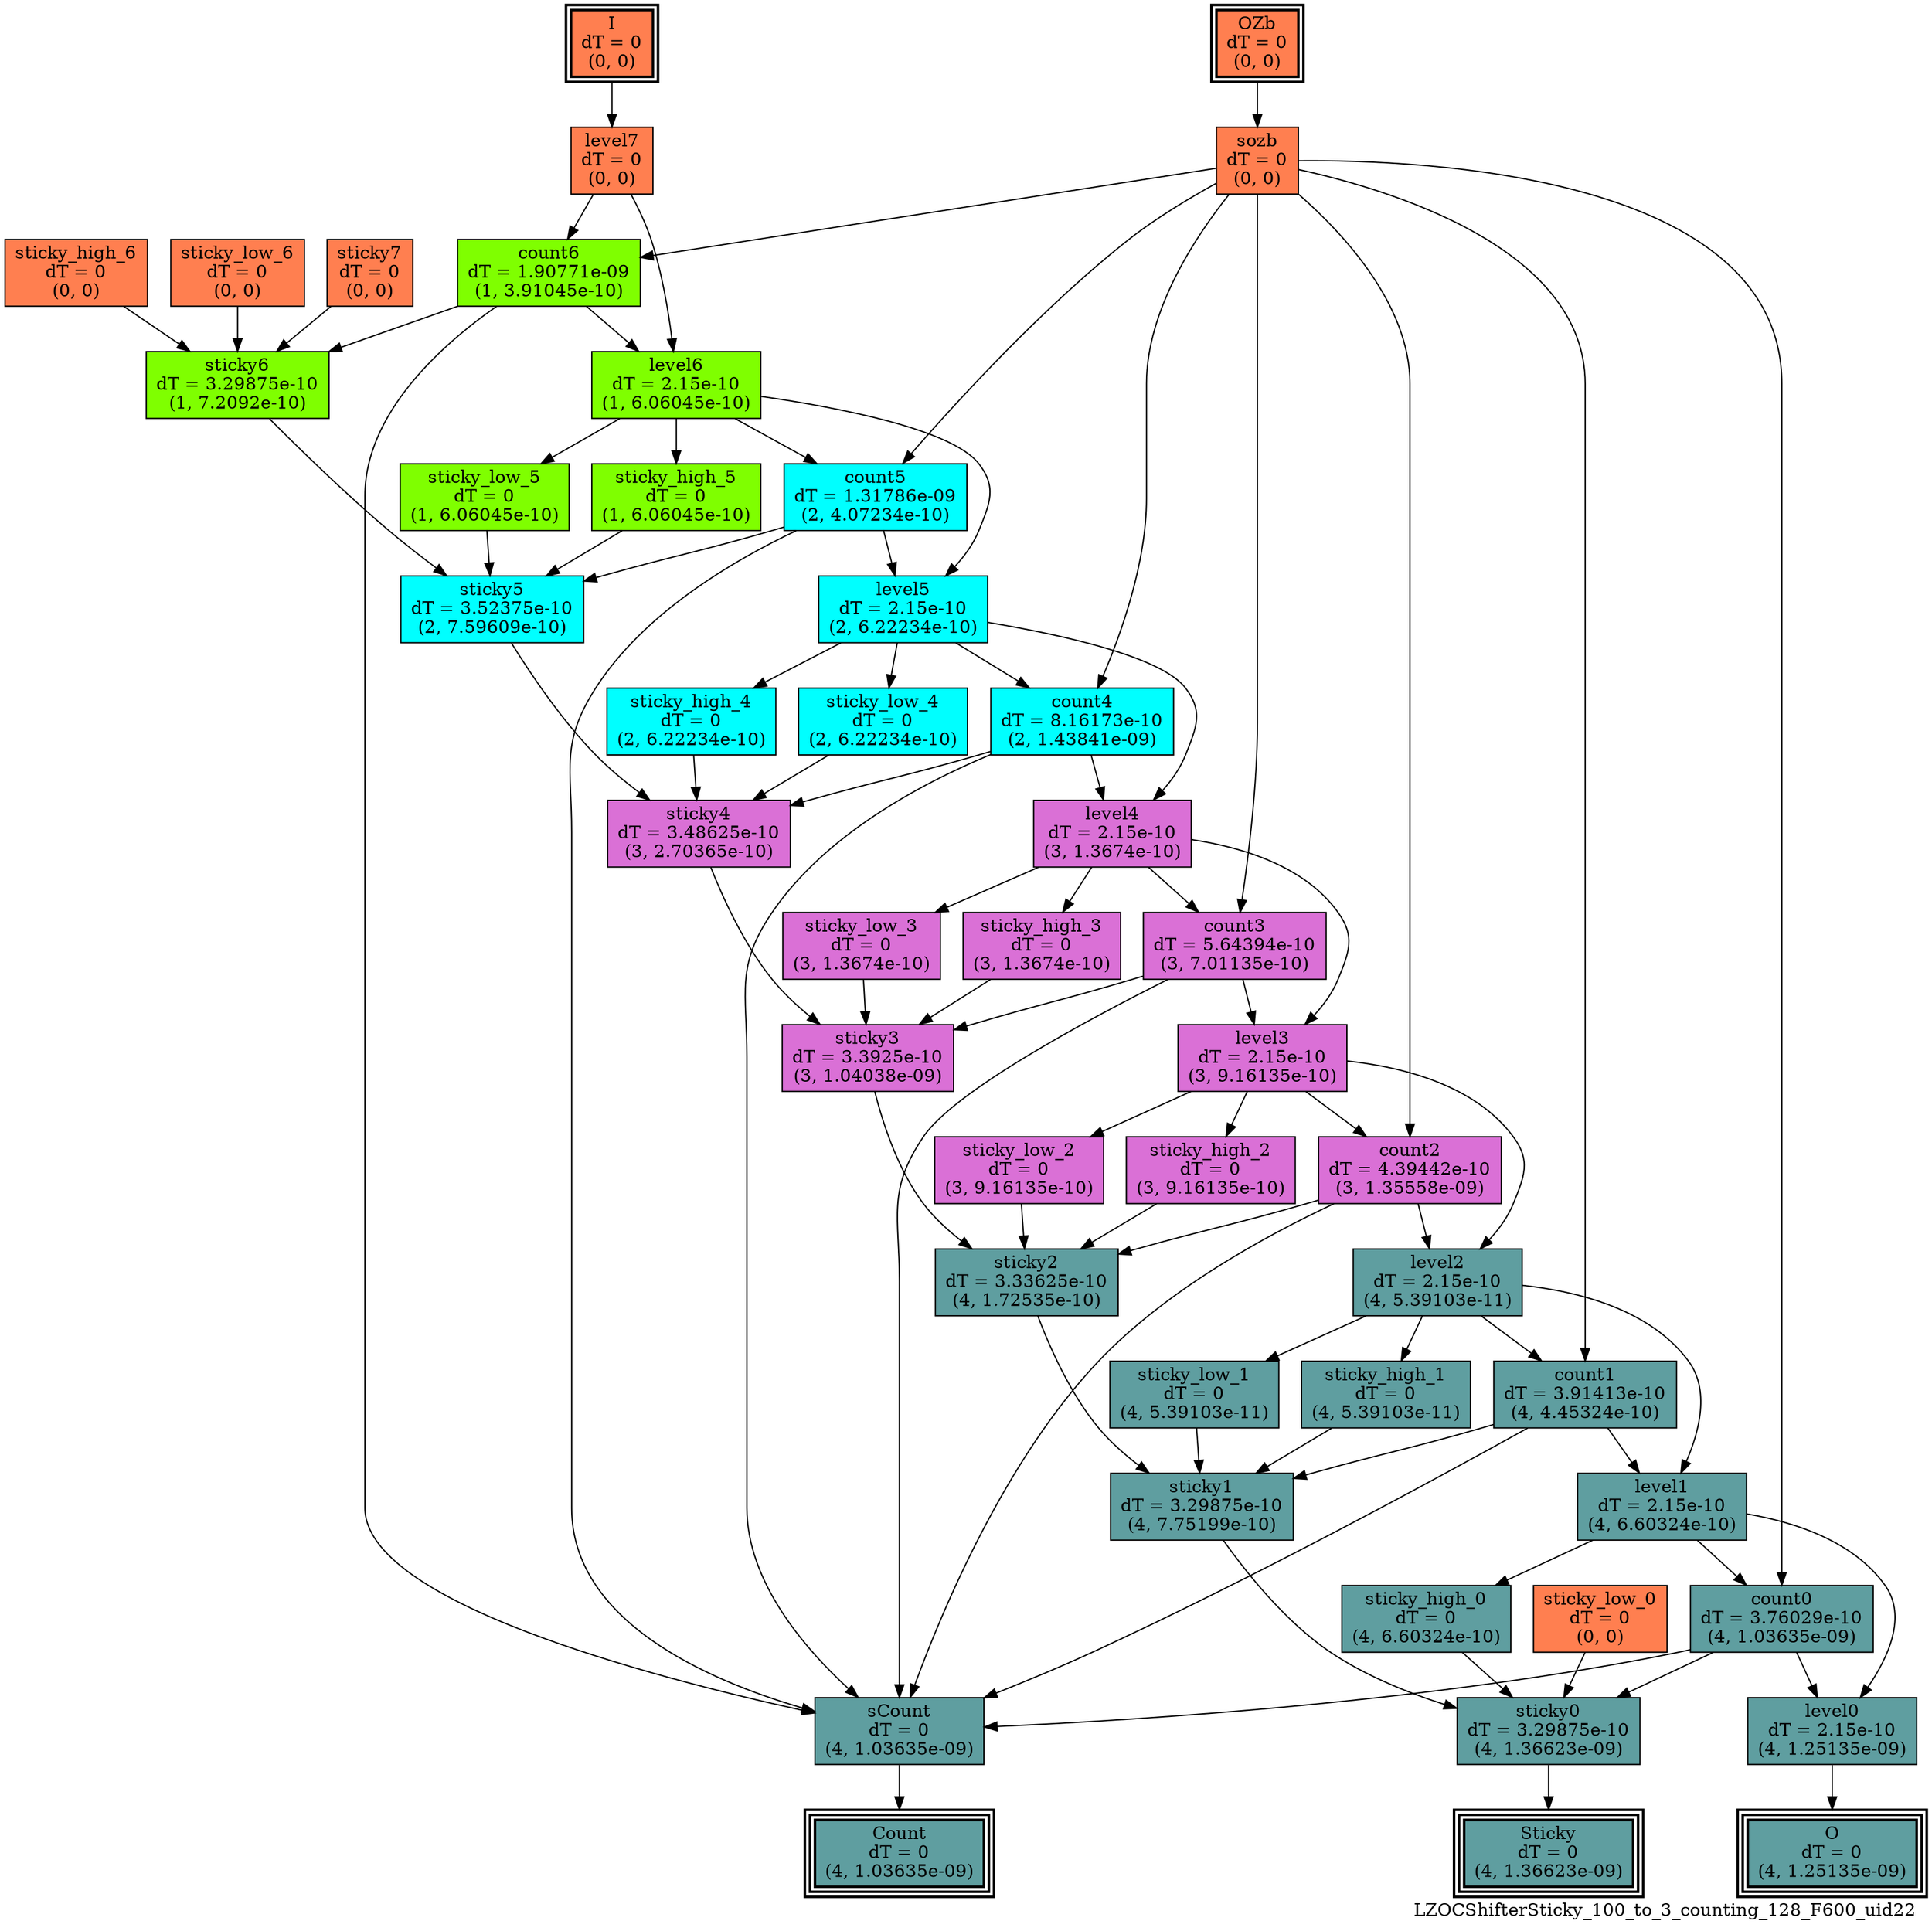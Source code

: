 digraph LZOCShifterSticky_100_to_3_counting_128_F600_uid22
{
	//graph drawing options
	label=LZOCShifterSticky_100_to_3_counting_128_F600_uid22;
	labelloc=bottom;
	labeljust=right;
	ratio=auto;
	nodesep=0.25;
	ranksep=0.5;

	//input/output signals of operator LZOCShifterSticky_100_to_3_counting_128_F600_uid22
	I__LZOCShifterSticky_100_to_3_counting_128_F600_uid22 [ label="I\ndT = 0\n(0, 0)", shape=box, color=black, style="bold, filled", fillcolor=coral, peripheries=2 ];
	OZb__LZOCShifterSticky_100_to_3_counting_128_F600_uid22 [ label="OZb\ndT = 0\n(0, 0)", shape=box, color=black, style="bold, filled", fillcolor=coral, peripheries=2 ];
	Count__LZOCShifterSticky_100_to_3_counting_128_F600_uid22 [ label="Count\ndT = 0\n(4, 1.03635e-09)", shape=box, color=black, style="bold, filled", fillcolor=cadetblue, peripheries=3 ];
	O__LZOCShifterSticky_100_to_3_counting_128_F600_uid22 [ label="O\ndT = 0\n(4, 1.25135e-09)", shape=box, color=black, style="bold, filled", fillcolor=cadetblue, peripheries=3 ];
	Sticky__LZOCShifterSticky_100_to_3_counting_128_F600_uid22 [ label="Sticky\ndT = 0\n(4, 1.36623e-09)", shape=box, color=black, style="bold, filled", fillcolor=cadetblue, peripheries=3 ];
	{rank=same I__LZOCShifterSticky_100_to_3_counting_128_F600_uid22, OZb__LZOCShifterSticky_100_to_3_counting_128_F600_uid22};
	{rank=same Count__LZOCShifterSticky_100_to_3_counting_128_F600_uid22, O__LZOCShifterSticky_100_to_3_counting_128_F600_uid22, Sticky__LZOCShifterSticky_100_to_3_counting_128_F600_uid22};
	//internal signals of operator LZOCShifterSticky_100_to_3_counting_128_F600_uid22
	level7__LZOCShifterSticky_100_to_3_counting_128_F600_uid22 [ label="level7\ndT = 0\n(0, 0)", shape=box, color=black, style=filled, fillcolor=coral, peripheries=1 ];
	sozb__LZOCShifterSticky_100_to_3_counting_128_F600_uid22 [ label="sozb\ndT = 0\n(0, 0)", shape=box, color=black, style=filled, fillcolor=coral, peripheries=1 ];
	sticky7__LZOCShifterSticky_100_to_3_counting_128_F600_uid22 [ label="sticky7\ndT = 0\n(0, 0)", shape=box, color=black, style=filled, fillcolor=coral, peripheries=1 ];
	count6__LZOCShifterSticky_100_to_3_counting_128_F600_uid22 [ label="count6\ndT = 1.90771e-09\n(1, 3.91045e-10)", shape=box, color=black, style=filled, fillcolor=chartreuse, peripheries=1 ];
	level6__LZOCShifterSticky_100_to_3_counting_128_F600_uid22 [ label="level6\ndT = 2.15e-10\n(1, 6.06045e-10)", shape=box, color=black, style=filled, fillcolor=chartreuse, peripheries=1 ];
	sticky_high_6__LZOCShifterSticky_100_to_3_counting_128_F600_uid22 [ label="sticky_high_6\ndT = 0\n(0, 0)", shape=box, color=black, style=filled, fillcolor=coral, peripheries=1 ];
	sticky_low_6__LZOCShifterSticky_100_to_3_counting_128_F600_uid22 [ label="sticky_low_6\ndT = 0\n(0, 0)", shape=box, color=black, style=filled, fillcolor=coral, peripheries=1 ];
	sticky6__LZOCShifterSticky_100_to_3_counting_128_F600_uid22 [ label="sticky6\ndT = 3.29875e-10\n(1, 7.2092e-10)", shape=box, color=black, style=filled, fillcolor=chartreuse, peripheries=1 ];
	count5__LZOCShifterSticky_100_to_3_counting_128_F600_uid22 [ label="count5\ndT = 1.31786e-09\n(2, 4.07234e-10)", shape=box, color=black, style=filled, fillcolor=cyan, peripheries=1 ];
	level5__LZOCShifterSticky_100_to_3_counting_128_F600_uid22 [ label="level5\ndT = 2.15e-10\n(2, 6.22234e-10)", shape=box, color=black, style=filled, fillcolor=cyan, peripheries=1 ];
	sticky_high_5__LZOCShifterSticky_100_to_3_counting_128_F600_uid22 [ label="sticky_high_5\ndT = 0\n(1, 6.06045e-10)", shape=box, color=black, style=filled, fillcolor=chartreuse, peripheries=1 ];
	sticky_low_5__LZOCShifterSticky_100_to_3_counting_128_F600_uid22 [ label="sticky_low_5\ndT = 0\n(1, 6.06045e-10)", shape=box, color=black, style=filled, fillcolor=chartreuse, peripheries=1 ];
	sticky5__LZOCShifterSticky_100_to_3_counting_128_F600_uid22 [ label="sticky5\ndT = 3.52375e-10\n(2, 7.59609e-10)", shape=box, color=black, style=filled, fillcolor=cyan, peripheries=1 ];
	count4__LZOCShifterSticky_100_to_3_counting_128_F600_uid22 [ label="count4\ndT = 8.16173e-10\n(2, 1.43841e-09)", shape=box, color=black, style=filled, fillcolor=cyan, peripheries=1 ];
	level4__LZOCShifterSticky_100_to_3_counting_128_F600_uid22 [ label="level4\ndT = 2.15e-10\n(3, 1.3674e-10)", shape=box, color=black, style=filled, fillcolor=orchid, peripheries=1 ];
	sticky_high_4__LZOCShifterSticky_100_to_3_counting_128_F600_uid22 [ label="sticky_high_4\ndT = 0\n(2, 6.22234e-10)", shape=box, color=black, style=filled, fillcolor=cyan, peripheries=1 ];
	sticky_low_4__LZOCShifterSticky_100_to_3_counting_128_F600_uid22 [ label="sticky_low_4\ndT = 0\n(2, 6.22234e-10)", shape=box, color=black, style=filled, fillcolor=cyan, peripheries=1 ];
	sticky4__LZOCShifterSticky_100_to_3_counting_128_F600_uid22 [ label="sticky4\ndT = 3.48625e-10\n(3, 2.70365e-10)", shape=box, color=black, style=filled, fillcolor=orchid, peripheries=1 ];
	count3__LZOCShifterSticky_100_to_3_counting_128_F600_uid22 [ label="count3\ndT = 5.64394e-10\n(3, 7.01135e-10)", shape=box, color=black, style=filled, fillcolor=orchid, peripheries=1 ];
	level3__LZOCShifterSticky_100_to_3_counting_128_F600_uid22 [ label="level3\ndT = 2.15e-10\n(3, 9.16135e-10)", shape=box, color=black, style=filled, fillcolor=orchid, peripheries=1 ];
	sticky_high_3__LZOCShifterSticky_100_to_3_counting_128_F600_uid22 [ label="sticky_high_3\ndT = 0\n(3, 1.3674e-10)", shape=box, color=black, style=filled, fillcolor=orchid, peripheries=1 ];
	sticky_low_3__LZOCShifterSticky_100_to_3_counting_128_F600_uid22 [ label="sticky_low_3\ndT = 0\n(3, 1.3674e-10)", shape=box, color=black, style=filled, fillcolor=orchid, peripheries=1 ];
	sticky3__LZOCShifterSticky_100_to_3_counting_128_F600_uid22 [ label="sticky3\ndT = 3.3925e-10\n(3, 1.04038e-09)", shape=box, color=black, style=filled, fillcolor=orchid, peripheries=1 ];
	count2__LZOCShifterSticky_100_to_3_counting_128_F600_uid22 [ label="count2\ndT = 4.39442e-10\n(3, 1.35558e-09)", shape=box, color=black, style=filled, fillcolor=orchid, peripheries=1 ];
	level2__LZOCShifterSticky_100_to_3_counting_128_F600_uid22 [ label="level2\ndT = 2.15e-10\n(4, 5.39103e-11)", shape=box, color=black, style=filled, fillcolor=cadetblue, peripheries=1 ];
	sticky_high_2__LZOCShifterSticky_100_to_3_counting_128_F600_uid22 [ label="sticky_high_2\ndT = 0\n(3, 9.16135e-10)", shape=box, color=black, style=filled, fillcolor=orchid, peripheries=1 ];
	sticky_low_2__LZOCShifterSticky_100_to_3_counting_128_F600_uid22 [ label="sticky_low_2\ndT = 0\n(3, 9.16135e-10)", shape=box, color=black, style=filled, fillcolor=orchid, peripheries=1 ];
	sticky2__LZOCShifterSticky_100_to_3_counting_128_F600_uid22 [ label="sticky2\ndT = 3.33625e-10\n(4, 1.72535e-10)", shape=box, color=black, style=filled, fillcolor=cadetblue, peripheries=1 ];
	count1__LZOCShifterSticky_100_to_3_counting_128_F600_uid22 [ label="count1\ndT = 3.91413e-10\n(4, 4.45324e-10)", shape=box, color=black, style=filled, fillcolor=cadetblue, peripheries=1 ];
	level1__LZOCShifterSticky_100_to_3_counting_128_F600_uid22 [ label="level1\ndT = 2.15e-10\n(4, 6.60324e-10)", shape=box, color=black, style=filled, fillcolor=cadetblue, peripheries=1 ];
	sticky_high_1__LZOCShifterSticky_100_to_3_counting_128_F600_uid22 [ label="sticky_high_1\ndT = 0\n(4, 5.39103e-11)", shape=box, color=black, style=filled, fillcolor=cadetblue, peripheries=1 ];
	sticky_low_1__LZOCShifterSticky_100_to_3_counting_128_F600_uid22 [ label="sticky_low_1\ndT = 0\n(4, 5.39103e-11)", shape=box, color=black, style=filled, fillcolor=cadetblue, peripheries=1 ];
	sticky1__LZOCShifterSticky_100_to_3_counting_128_F600_uid22 [ label="sticky1\ndT = 3.29875e-10\n(4, 7.75199e-10)", shape=box, color=black, style=filled, fillcolor=cadetblue, peripheries=1 ];
	count0__LZOCShifterSticky_100_to_3_counting_128_F600_uid22 [ label="count0\ndT = 3.76029e-10\n(4, 1.03635e-09)", shape=box, color=black, style=filled, fillcolor=cadetblue, peripheries=1 ];
	level0__LZOCShifterSticky_100_to_3_counting_128_F600_uid22 [ label="level0\ndT = 2.15e-10\n(4, 1.25135e-09)", shape=box, color=black, style=filled, fillcolor=cadetblue, peripheries=1 ];
	sticky_high_0__LZOCShifterSticky_100_to_3_counting_128_F600_uid22 [ label="sticky_high_0\ndT = 0\n(4, 6.60324e-10)", shape=box, color=black, style=filled, fillcolor=cadetblue, peripheries=1 ];
	sticky_low_0__LZOCShifterSticky_100_to_3_counting_128_F600_uid22 [ label="sticky_low_0\ndT = 0\n(0, 0)", shape=box, color=black, style=filled, fillcolor=coral, peripheries=1 ];
	sticky0__LZOCShifterSticky_100_to_3_counting_128_F600_uid22 [ label="sticky0\ndT = 3.29875e-10\n(4, 1.36623e-09)", shape=box, color=black, style=filled, fillcolor=cadetblue, peripheries=1 ];
	sCount__LZOCShifterSticky_100_to_3_counting_128_F600_uid22 [ label="sCount\ndT = 0\n(4, 1.03635e-09)", shape=box, color=black, style=filled, fillcolor=cadetblue, peripheries=1 ];

	//subcomponents of operator LZOCShifterSticky_100_to_3_counting_128_F600_uid22

	//input and internal signal connections of operator LZOCShifterSticky_100_to_3_counting_128_F600_uid22
	I__LZOCShifterSticky_100_to_3_counting_128_F600_uid22 -> level7__LZOCShifterSticky_100_to_3_counting_128_F600_uid22 [ arrowhead=normal, arrowsize=1.0, arrowtail=normal, color=black, dir=forward  ];
	OZb__LZOCShifterSticky_100_to_3_counting_128_F600_uid22 -> sozb__LZOCShifterSticky_100_to_3_counting_128_F600_uid22 [ arrowhead=normal, arrowsize=1.0, arrowtail=normal, color=black, dir=forward  ];
	level7__LZOCShifterSticky_100_to_3_counting_128_F600_uid22 -> count6__LZOCShifterSticky_100_to_3_counting_128_F600_uid22 [ arrowhead=normal, arrowsize=1.0, arrowtail=normal, color=black, dir=forward  ];
	level7__LZOCShifterSticky_100_to_3_counting_128_F600_uid22 -> level6__LZOCShifterSticky_100_to_3_counting_128_F600_uid22 [ arrowhead=normal, arrowsize=1.0, arrowtail=normal, color=black, dir=forward  ];
	sozb__LZOCShifterSticky_100_to_3_counting_128_F600_uid22 -> count6__LZOCShifterSticky_100_to_3_counting_128_F600_uid22 [ arrowhead=normal, arrowsize=1.0, arrowtail=normal, color=black, dir=forward  ];
	sozb__LZOCShifterSticky_100_to_3_counting_128_F600_uid22 -> count5__LZOCShifterSticky_100_to_3_counting_128_F600_uid22 [ arrowhead=normal, arrowsize=1.0, arrowtail=normal, color=black, dir=forward  ];
	sozb__LZOCShifterSticky_100_to_3_counting_128_F600_uid22 -> count4__LZOCShifterSticky_100_to_3_counting_128_F600_uid22 [ arrowhead=normal, arrowsize=1.0, arrowtail=normal, color=black, dir=forward  ];
	sozb__LZOCShifterSticky_100_to_3_counting_128_F600_uid22 -> count3__LZOCShifterSticky_100_to_3_counting_128_F600_uid22 [ arrowhead=normal, arrowsize=1.0, arrowtail=normal, color=black, dir=forward  ];
	sozb__LZOCShifterSticky_100_to_3_counting_128_F600_uid22 -> count2__LZOCShifterSticky_100_to_3_counting_128_F600_uid22 [ arrowhead=normal, arrowsize=1.0, arrowtail=normal, color=black, dir=forward  ];
	sozb__LZOCShifterSticky_100_to_3_counting_128_F600_uid22 -> count1__LZOCShifterSticky_100_to_3_counting_128_F600_uid22 [ arrowhead=normal, arrowsize=1.0, arrowtail=normal, color=black, dir=forward  ];
	sozb__LZOCShifterSticky_100_to_3_counting_128_F600_uid22 -> count0__LZOCShifterSticky_100_to_3_counting_128_F600_uid22 [ arrowhead=normal, arrowsize=1.0, arrowtail=normal, color=black, dir=forward  ];
	sticky7__LZOCShifterSticky_100_to_3_counting_128_F600_uid22 -> sticky6__LZOCShifterSticky_100_to_3_counting_128_F600_uid22 [ arrowhead=normal, arrowsize=1.0, arrowtail=normal, color=black, dir=forward  ];
	count6__LZOCShifterSticky_100_to_3_counting_128_F600_uid22 -> level6__LZOCShifterSticky_100_to_3_counting_128_F600_uid22 [ arrowhead=normal, arrowsize=1.0, arrowtail=normal, color=black, dir=forward  ];
	count6__LZOCShifterSticky_100_to_3_counting_128_F600_uid22 -> sticky6__LZOCShifterSticky_100_to_3_counting_128_F600_uid22 [ arrowhead=normal, arrowsize=1.0, arrowtail=normal, color=black, dir=forward  ];
	count6__LZOCShifterSticky_100_to_3_counting_128_F600_uid22 -> sCount__LZOCShifterSticky_100_to_3_counting_128_F600_uid22 [ arrowhead=normal, arrowsize=1.0, arrowtail=normal, color=black, dir=forward  ];
	level6__LZOCShifterSticky_100_to_3_counting_128_F600_uid22 -> count5__LZOCShifterSticky_100_to_3_counting_128_F600_uid22 [ arrowhead=normal, arrowsize=1.0, arrowtail=normal, color=black, dir=forward  ];
	level6__LZOCShifterSticky_100_to_3_counting_128_F600_uid22 -> level5__LZOCShifterSticky_100_to_3_counting_128_F600_uid22 [ arrowhead=normal, arrowsize=1.0, arrowtail=normal, color=black, dir=forward  ];
	level6__LZOCShifterSticky_100_to_3_counting_128_F600_uid22 -> sticky_high_5__LZOCShifterSticky_100_to_3_counting_128_F600_uid22 [ arrowhead=normal, arrowsize=1.0, arrowtail=normal, color=black, dir=forward  ];
	level6__LZOCShifterSticky_100_to_3_counting_128_F600_uid22 -> sticky_low_5__LZOCShifterSticky_100_to_3_counting_128_F600_uid22 [ arrowhead=normal, arrowsize=1.0, arrowtail=normal, color=black, dir=forward  ];
	sticky_high_6__LZOCShifterSticky_100_to_3_counting_128_F600_uid22 -> sticky6__LZOCShifterSticky_100_to_3_counting_128_F600_uid22 [ arrowhead=normal, arrowsize=1.0, arrowtail=normal, color=black, dir=forward  ];
	sticky_low_6__LZOCShifterSticky_100_to_3_counting_128_F600_uid22 -> sticky6__LZOCShifterSticky_100_to_3_counting_128_F600_uid22 [ arrowhead=normal, arrowsize=1.0, arrowtail=normal, color=black, dir=forward  ];
	sticky6__LZOCShifterSticky_100_to_3_counting_128_F600_uid22 -> sticky5__LZOCShifterSticky_100_to_3_counting_128_F600_uid22 [ arrowhead=normal, arrowsize=1.0, arrowtail=normal, color=black, dir=forward  ];
	count5__LZOCShifterSticky_100_to_3_counting_128_F600_uid22 -> level5__LZOCShifterSticky_100_to_3_counting_128_F600_uid22 [ arrowhead=normal, arrowsize=1.0, arrowtail=normal, color=black, dir=forward  ];
	count5__LZOCShifterSticky_100_to_3_counting_128_F600_uid22 -> sticky5__LZOCShifterSticky_100_to_3_counting_128_F600_uid22 [ arrowhead=normal, arrowsize=1.0, arrowtail=normal, color=black, dir=forward  ];
	count5__LZOCShifterSticky_100_to_3_counting_128_F600_uid22 -> sCount__LZOCShifterSticky_100_to_3_counting_128_F600_uid22 [ arrowhead=normal, arrowsize=1.0, arrowtail=normal, color=black, dir=forward  ];
	level5__LZOCShifterSticky_100_to_3_counting_128_F600_uid22 -> count4__LZOCShifterSticky_100_to_3_counting_128_F600_uid22 [ arrowhead=normal, arrowsize=1.0, arrowtail=normal, color=black, dir=forward  ];
	level5__LZOCShifterSticky_100_to_3_counting_128_F600_uid22 -> level4__LZOCShifterSticky_100_to_3_counting_128_F600_uid22 [ arrowhead=normal, arrowsize=1.0, arrowtail=normal, color=black, dir=forward  ];
	level5__LZOCShifterSticky_100_to_3_counting_128_F600_uid22 -> sticky_high_4__LZOCShifterSticky_100_to_3_counting_128_F600_uid22 [ arrowhead=normal, arrowsize=1.0, arrowtail=normal, color=black, dir=forward  ];
	level5__LZOCShifterSticky_100_to_3_counting_128_F600_uid22 -> sticky_low_4__LZOCShifterSticky_100_to_3_counting_128_F600_uid22 [ arrowhead=normal, arrowsize=1.0, arrowtail=normal, color=black, dir=forward  ];
	sticky_high_5__LZOCShifterSticky_100_to_3_counting_128_F600_uid22 -> sticky5__LZOCShifterSticky_100_to_3_counting_128_F600_uid22 [ arrowhead=normal, arrowsize=1.0, arrowtail=normal, color=black, dir=forward  ];
	sticky_low_5__LZOCShifterSticky_100_to_3_counting_128_F600_uid22 -> sticky5__LZOCShifterSticky_100_to_3_counting_128_F600_uid22 [ arrowhead=normal, arrowsize=1.0, arrowtail=normal, color=black, dir=forward  ];
	sticky5__LZOCShifterSticky_100_to_3_counting_128_F600_uid22 -> sticky4__LZOCShifterSticky_100_to_3_counting_128_F600_uid22 [ arrowhead=normal, arrowsize=1.0, arrowtail=normal, color=black, dir=forward  ];
	count4__LZOCShifterSticky_100_to_3_counting_128_F600_uid22 -> level4__LZOCShifterSticky_100_to_3_counting_128_F600_uid22 [ arrowhead=normal, arrowsize=1.0, arrowtail=normal, color=black, dir=forward  ];
	count4__LZOCShifterSticky_100_to_3_counting_128_F600_uid22 -> sticky4__LZOCShifterSticky_100_to_3_counting_128_F600_uid22 [ arrowhead=normal, arrowsize=1.0, arrowtail=normal, color=black, dir=forward  ];
	count4__LZOCShifterSticky_100_to_3_counting_128_F600_uid22 -> sCount__LZOCShifterSticky_100_to_3_counting_128_F600_uid22 [ arrowhead=normal, arrowsize=1.0, arrowtail=normal, color=black, dir=forward  ];
	level4__LZOCShifterSticky_100_to_3_counting_128_F600_uid22 -> count3__LZOCShifterSticky_100_to_3_counting_128_F600_uid22 [ arrowhead=normal, arrowsize=1.0, arrowtail=normal, color=black, dir=forward  ];
	level4__LZOCShifterSticky_100_to_3_counting_128_F600_uid22 -> level3__LZOCShifterSticky_100_to_3_counting_128_F600_uid22 [ arrowhead=normal, arrowsize=1.0, arrowtail=normal, color=black, dir=forward  ];
	level4__LZOCShifterSticky_100_to_3_counting_128_F600_uid22 -> sticky_high_3__LZOCShifterSticky_100_to_3_counting_128_F600_uid22 [ arrowhead=normal, arrowsize=1.0, arrowtail=normal, color=black, dir=forward  ];
	level4__LZOCShifterSticky_100_to_3_counting_128_F600_uid22 -> sticky_low_3__LZOCShifterSticky_100_to_3_counting_128_F600_uid22 [ arrowhead=normal, arrowsize=1.0, arrowtail=normal, color=black, dir=forward  ];
	sticky_high_4__LZOCShifterSticky_100_to_3_counting_128_F600_uid22 -> sticky4__LZOCShifterSticky_100_to_3_counting_128_F600_uid22 [ arrowhead=normal, arrowsize=1.0, arrowtail=normal, color=black, dir=forward  ];
	sticky_low_4__LZOCShifterSticky_100_to_3_counting_128_F600_uid22 -> sticky4__LZOCShifterSticky_100_to_3_counting_128_F600_uid22 [ arrowhead=normal, arrowsize=1.0, arrowtail=normal, color=black, dir=forward  ];
	sticky4__LZOCShifterSticky_100_to_3_counting_128_F600_uid22 -> sticky3__LZOCShifterSticky_100_to_3_counting_128_F600_uid22 [ arrowhead=normal, arrowsize=1.0, arrowtail=normal, color=black, dir=forward  ];
	count3__LZOCShifterSticky_100_to_3_counting_128_F600_uid22 -> level3__LZOCShifterSticky_100_to_3_counting_128_F600_uid22 [ arrowhead=normal, arrowsize=1.0, arrowtail=normal, color=black, dir=forward  ];
	count3__LZOCShifterSticky_100_to_3_counting_128_F600_uid22 -> sticky3__LZOCShifterSticky_100_to_3_counting_128_F600_uid22 [ arrowhead=normal, arrowsize=1.0, arrowtail=normal, color=black, dir=forward  ];
	count3__LZOCShifterSticky_100_to_3_counting_128_F600_uid22 -> sCount__LZOCShifterSticky_100_to_3_counting_128_F600_uid22 [ arrowhead=normal, arrowsize=1.0, arrowtail=normal, color=black, dir=forward  ];
	level3__LZOCShifterSticky_100_to_3_counting_128_F600_uid22 -> count2__LZOCShifterSticky_100_to_3_counting_128_F600_uid22 [ arrowhead=normal, arrowsize=1.0, arrowtail=normal, color=black, dir=forward  ];
	level3__LZOCShifterSticky_100_to_3_counting_128_F600_uid22 -> level2__LZOCShifterSticky_100_to_3_counting_128_F600_uid22 [ arrowhead=normal, arrowsize=1.0, arrowtail=normal, color=black, dir=forward  ];
	level3__LZOCShifterSticky_100_to_3_counting_128_F600_uid22 -> sticky_high_2__LZOCShifterSticky_100_to_3_counting_128_F600_uid22 [ arrowhead=normal, arrowsize=1.0, arrowtail=normal, color=black, dir=forward  ];
	level3__LZOCShifterSticky_100_to_3_counting_128_F600_uid22 -> sticky_low_2__LZOCShifterSticky_100_to_3_counting_128_F600_uid22 [ arrowhead=normal, arrowsize=1.0, arrowtail=normal, color=black, dir=forward  ];
	sticky_high_3__LZOCShifterSticky_100_to_3_counting_128_F600_uid22 -> sticky3__LZOCShifterSticky_100_to_3_counting_128_F600_uid22 [ arrowhead=normal, arrowsize=1.0, arrowtail=normal, color=black, dir=forward  ];
	sticky_low_3__LZOCShifterSticky_100_to_3_counting_128_F600_uid22 -> sticky3__LZOCShifterSticky_100_to_3_counting_128_F600_uid22 [ arrowhead=normal, arrowsize=1.0, arrowtail=normal, color=black, dir=forward  ];
	sticky3__LZOCShifterSticky_100_to_3_counting_128_F600_uid22 -> sticky2__LZOCShifterSticky_100_to_3_counting_128_F600_uid22 [ arrowhead=normal, arrowsize=1.0, arrowtail=normal, color=black, dir=forward  ];
	count2__LZOCShifterSticky_100_to_3_counting_128_F600_uid22 -> level2__LZOCShifterSticky_100_to_3_counting_128_F600_uid22 [ arrowhead=normal, arrowsize=1.0, arrowtail=normal, color=black, dir=forward  ];
	count2__LZOCShifterSticky_100_to_3_counting_128_F600_uid22 -> sticky2__LZOCShifterSticky_100_to_3_counting_128_F600_uid22 [ arrowhead=normal, arrowsize=1.0, arrowtail=normal, color=black, dir=forward  ];
	count2__LZOCShifterSticky_100_to_3_counting_128_F600_uid22 -> sCount__LZOCShifterSticky_100_to_3_counting_128_F600_uid22 [ arrowhead=normal, arrowsize=1.0, arrowtail=normal, color=black, dir=forward  ];
	level2__LZOCShifterSticky_100_to_3_counting_128_F600_uid22 -> count1__LZOCShifterSticky_100_to_3_counting_128_F600_uid22 [ arrowhead=normal, arrowsize=1.0, arrowtail=normal, color=black, dir=forward  ];
	level2__LZOCShifterSticky_100_to_3_counting_128_F600_uid22 -> level1__LZOCShifterSticky_100_to_3_counting_128_F600_uid22 [ arrowhead=normal, arrowsize=1.0, arrowtail=normal, color=black, dir=forward  ];
	level2__LZOCShifterSticky_100_to_3_counting_128_F600_uid22 -> sticky_high_1__LZOCShifterSticky_100_to_3_counting_128_F600_uid22 [ arrowhead=normal, arrowsize=1.0, arrowtail=normal, color=black, dir=forward  ];
	level2__LZOCShifterSticky_100_to_3_counting_128_F600_uid22 -> sticky_low_1__LZOCShifterSticky_100_to_3_counting_128_F600_uid22 [ arrowhead=normal, arrowsize=1.0, arrowtail=normal, color=black, dir=forward  ];
	sticky_high_2__LZOCShifterSticky_100_to_3_counting_128_F600_uid22 -> sticky2__LZOCShifterSticky_100_to_3_counting_128_F600_uid22 [ arrowhead=normal, arrowsize=1.0, arrowtail=normal, color=black, dir=forward  ];
	sticky_low_2__LZOCShifterSticky_100_to_3_counting_128_F600_uid22 -> sticky2__LZOCShifterSticky_100_to_3_counting_128_F600_uid22 [ arrowhead=normal, arrowsize=1.0, arrowtail=normal, color=black, dir=forward  ];
	sticky2__LZOCShifterSticky_100_to_3_counting_128_F600_uid22 -> sticky1__LZOCShifterSticky_100_to_3_counting_128_F600_uid22 [ arrowhead=normal, arrowsize=1.0, arrowtail=normal, color=black, dir=forward  ];
	count1__LZOCShifterSticky_100_to_3_counting_128_F600_uid22 -> level1__LZOCShifterSticky_100_to_3_counting_128_F600_uid22 [ arrowhead=normal, arrowsize=1.0, arrowtail=normal, color=black, dir=forward  ];
	count1__LZOCShifterSticky_100_to_3_counting_128_F600_uid22 -> sticky1__LZOCShifterSticky_100_to_3_counting_128_F600_uid22 [ arrowhead=normal, arrowsize=1.0, arrowtail=normal, color=black, dir=forward  ];
	count1__LZOCShifterSticky_100_to_3_counting_128_F600_uid22 -> sCount__LZOCShifterSticky_100_to_3_counting_128_F600_uid22 [ arrowhead=normal, arrowsize=1.0, arrowtail=normal, color=black, dir=forward  ];
	level1__LZOCShifterSticky_100_to_3_counting_128_F600_uid22 -> count0__LZOCShifterSticky_100_to_3_counting_128_F600_uid22 [ arrowhead=normal, arrowsize=1.0, arrowtail=normal, color=black, dir=forward  ];
	level1__LZOCShifterSticky_100_to_3_counting_128_F600_uid22 -> level0__LZOCShifterSticky_100_to_3_counting_128_F600_uid22 [ arrowhead=normal, arrowsize=1.0, arrowtail=normal, color=black, dir=forward  ];
	level1__LZOCShifterSticky_100_to_3_counting_128_F600_uid22 -> sticky_high_0__LZOCShifterSticky_100_to_3_counting_128_F600_uid22 [ arrowhead=normal, arrowsize=1.0, arrowtail=normal, color=black, dir=forward  ];
	sticky_high_1__LZOCShifterSticky_100_to_3_counting_128_F600_uid22 -> sticky1__LZOCShifterSticky_100_to_3_counting_128_F600_uid22 [ arrowhead=normal, arrowsize=1.0, arrowtail=normal, color=black, dir=forward  ];
	sticky_low_1__LZOCShifterSticky_100_to_3_counting_128_F600_uid22 -> sticky1__LZOCShifterSticky_100_to_3_counting_128_F600_uid22 [ arrowhead=normal, arrowsize=1.0, arrowtail=normal, color=black, dir=forward  ];
	sticky1__LZOCShifterSticky_100_to_3_counting_128_F600_uid22 -> sticky0__LZOCShifterSticky_100_to_3_counting_128_F600_uid22 [ arrowhead=normal, arrowsize=1.0, arrowtail=normal, color=black, dir=forward  ];
	count0__LZOCShifterSticky_100_to_3_counting_128_F600_uid22 -> level0__LZOCShifterSticky_100_to_3_counting_128_F600_uid22 [ arrowhead=normal, arrowsize=1.0, arrowtail=normal, color=black, dir=forward  ];
	count0__LZOCShifterSticky_100_to_3_counting_128_F600_uid22 -> sticky0__LZOCShifterSticky_100_to_3_counting_128_F600_uid22 [ arrowhead=normal, arrowsize=1.0, arrowtail=normal, color=black, dir=forward  ];
	count0__LZOCShifterSticky_100_to_3_counting_128_F600_uid22 -> sCount__LZOCShifterSticky_100_to_3_counting_128_F600_uid22 [ arrowhead=normal, arrowsize=1.0, arrowtail=normal, color=black, dir=forward  ];
	level0__LZOCShifterSticky_100_to_3_counting_128_F600_uid22 -> O__LZOCShifterSticky_100_to_3_counting_128_F600_uid22 [ arrowhead=normal, arrowsize=1.0, arrowtail=normal, color=black, dir=forward  ];
	sticky_high_0__LZOCShifterSticky_100_to_3_counting_128_F600_uid22 -> sticky0__LZOCShifterSticky_100_to_3_counting_128_F600_uid22 [ arrowhead=normal, arrowsize=1.0, arrowtail=normal, color=black, dir=forward  ];
	sticky_low_0__LZOCShifterSticky_100_to_3_counting_128_F600_uid22 -> sticky0__LZOCShifterSticky_100_to_3_counting_128_F600_uid22 [ arrowhead=normal, arrowsize=1.0, arrowtail=normal, color=black, dir=forward  ];
	sticky0__LZOCShifterSticky_100_to_3_counting_128_F600_uid22 -> Sticky__LZOCShifterSticky_100_to_3_counting_128_F600_uid22 [ arrowhead=normal, arrowsize=1.0, arrowtail=normal, color=black, dir=forward  ];
	sCount__LZOCShifterSticky_100_to_3_counting_128_F600_uid22 -> Count__LZOCShifterSticky_100_to_3_counting_128_F600_uid22 [ arrowhead=normal, arrowsize=1.0, arrowtail=normal, color=black, dir=forward  ];
}

